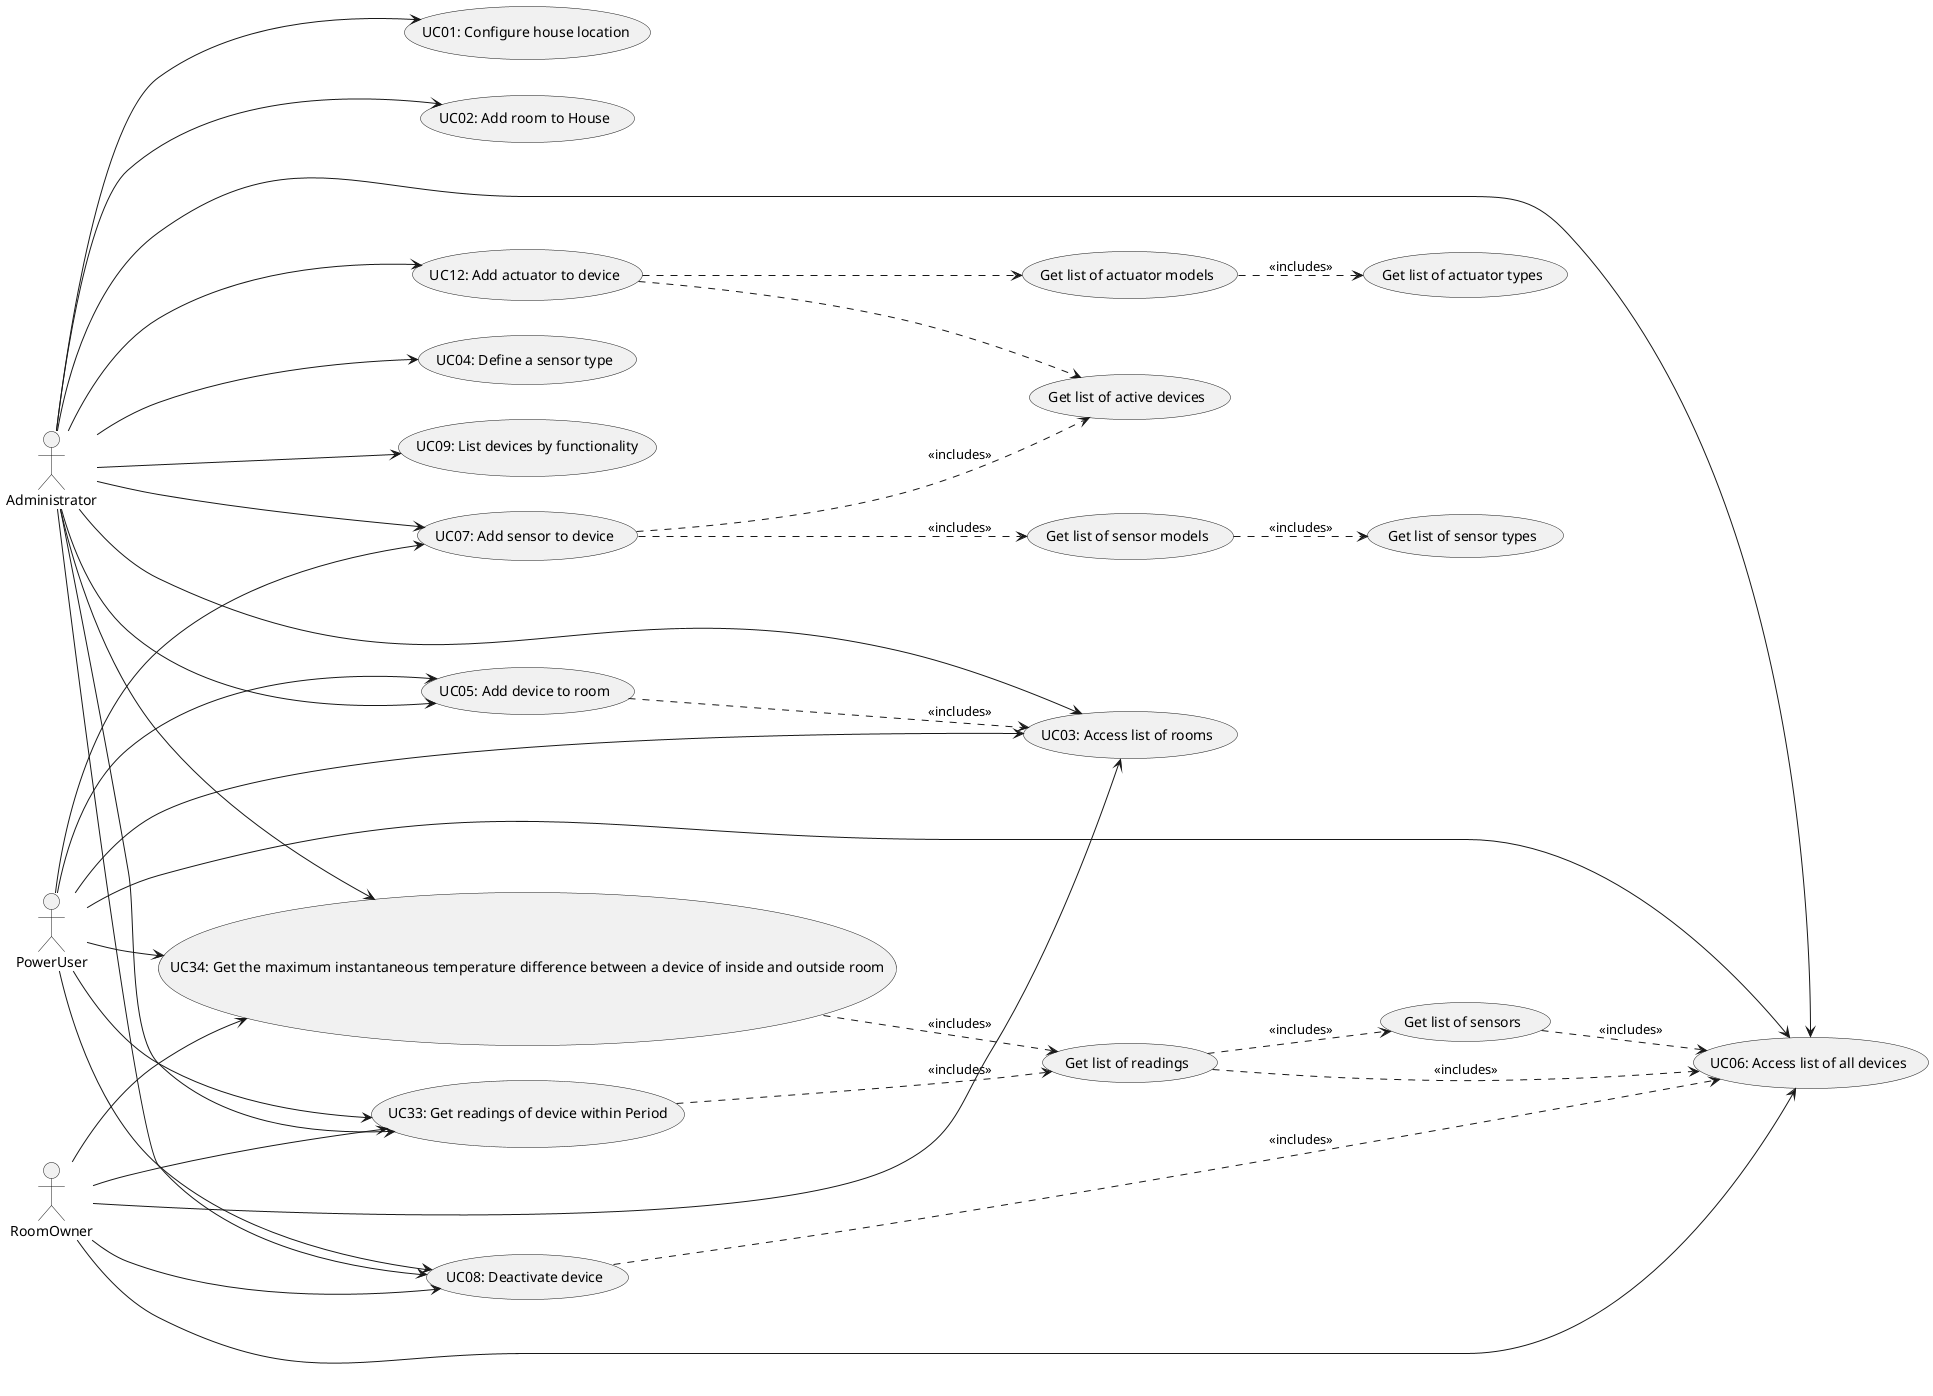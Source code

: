 @startuml
'https://plantuml.com/use-case-diagram

left to right direction



Actor Administrator as admin
Actor PowerUser as pw
Actor RoomOwner as ro


usecase "UC01: Configure house location" as UC1
usecase "UC02: Add room to House" as UC2
usecase "UC03: Access list of rooms" as UC3
usecase "UC04: Define a sensor type" as UC4
usecase "UC05: Add device to room" as UC5
usecase "UC06: Access list of all devices" as UC6
usecase "UC07: Add sensor to device" as UC7
usecase "UC08: Deactivate device" as UC8
usecase "UC09: List devices by functionality" as UC9
usecase "UC12: Add actuator to device" as UC12
usecase "UC33: Get readings of device within Period" as UC33
usecase "UC34: Get the maximum instantaneous temperature difference between a device of inside and outside room" as UC34
usecase "Get list of actuator types" as UC101
usecase "Get list of sensor types" as UC103


usecase "Get list of active devices" as UCAccessListOfActiveDevices

usecase "Get list of actuator models" as UC102


usecase "Get list of sensor models" as UC104



usecase "Get list of readings" as UC105
usecase "Get list of sensors" as UC106
usecase "Get list of active devices" as UCAccessListOfActiveDevices

UC7 --> UC104 #line.dashed : <<includes>>
UC8 --> UC6 #line.dashed : <<includes>>
UC5 --> UC3 #line.dashed : <<includes>>
UC7 --> UCAccessListOfActiveDevices #line.dashed : <<includes>>



UC12 --> UCAccessListOfActiveDevices #line.dashed
UC12 --> UC102 #line.dashed
UC33 --> UC105 #line.dashed : <<includes>>
UC105 --> UC6 #line.dashed : <<includes>>
UC102 --> UC101 #line.dashed : <<includes>>
UC104 --> UC103 #line.dashed : <<includes>>

UC34 --> UC105 #line.dashed : <<includes>>
UC105 --> UC106 #line.dashed : <<includes>>
UC106 --> UC6 #line.dashed : <<includes>>

admin --> UC1
admin --> UC2
admin --> UC3
pw --> UC3
ro --> UC3

ro --> UC6
ro --> UC8
ro --> UC33
ro --> UC34

admin --> UC5
admin --> UC6
admin --> UC7
admin --> UC8
admin --> UC9
admin --> UC4
admin --> UC12
admin --> UC33
admin --> UC34

pw --> UC5
pw --> UC6
pw --> UC7
pw --> UC8
pw --> UC33
pw --> UC34


@enduml